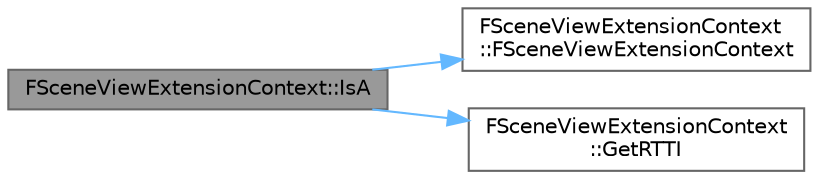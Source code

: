 digraph "FSceneViewExtensionContext::IsA"
{
 // INTERACTIVE_SVG=YES
 // LATEX_PDF_SIZE
  bgcolor="transparent";
  edge [fontname=Helvetica,fontsize=10,labelfontname=Helvetica,labelfontsize=10];
  node [fontname=Helvetica,fontsize=10,shape=box,height=0.2,width=0.4];
  rankdir="LR";
  Node1 [id="Node000001",label="FSceneViewExtensionContext::IsA",height=0.2,width=0.4,color="gray40", fillcolor="grey60", style="filled", fontcolor="black",tooltip=" "];
  Node1 -> Node2 [id="edge1_Node000001_Node000002",color="steelblue1",style="solid",tooltip=" "];
  Node2 [id="Node000002",label="FSceneViewExtensionContext\l::FSceneViewExtensionContext",height=0.2,width=0.4,color="grey40", fillcolor="white", style="filled",URL="$de/d28/structFSceneViewExtensionContext.html#abaca403bc3d39e75f6bda7bd95c2c1be",tooltip=" "];
  Node1 -> Node3 [id="edge2_Node000001_Node000003",color="steelblue1",style="solid",tooltip=" "];
  Node3 [id="Node000003",label="FSceneViewExtensionContext\l::GetRTTI",height=0.2,width=0.4,color="grey40", fillcolor="white", style="filled",URL="$de/d28/structFSceneViewExtensionContext.html#a7e4b8e9cadbc7f4f81c45deaa3cd0889",tooltip=" "];
}
